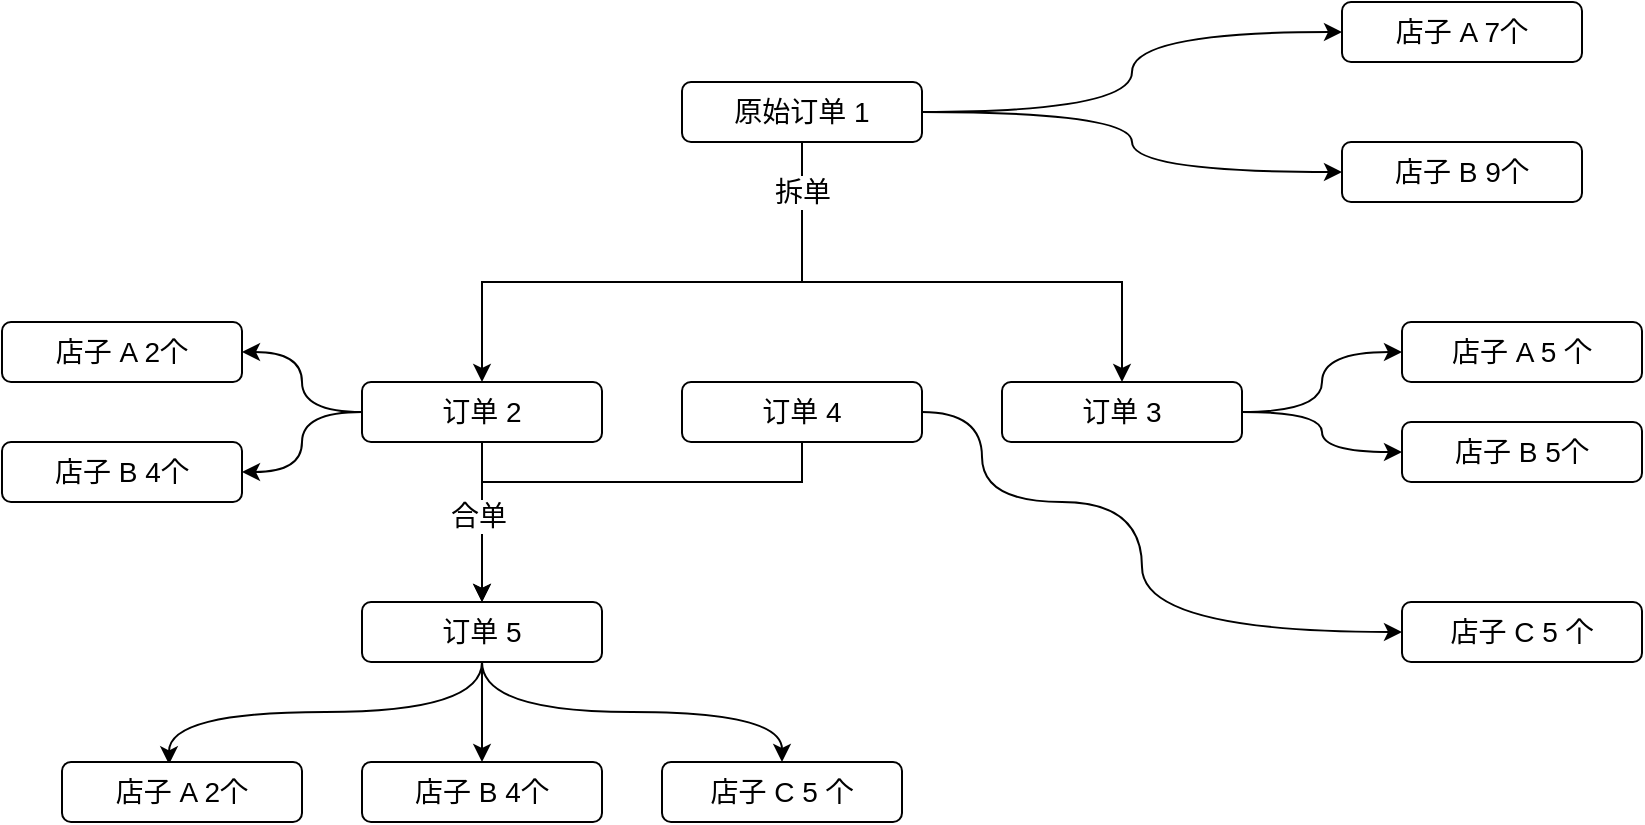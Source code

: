 <mxfile version="21.7.5" type="github">
  <diagram name="第 1 页" id="WGilPYq7rBUbruQuQdFH">
    <mxGraphModel dx="1841" dy="525" grid="1" gridSize="10" guides="1" tooltips="1" connect="1" arrows="1" fold="1" page="1" pageScale="1" pageWidth="827" pageHeight="1169" math="0" shadow="0">
      <root>
        <mxCell id="0" />
        <mxCell id="1" parent="0" />
        <mxCell id="3CuMKUdmIOEF1506szGW-6" value="" style="edgeStyle=orthogonalEdgeStyle;orthogonalLoop=1;jettySize=auto;html=1;entryX=0;entryY=0.5;entryDx=0;entryDy=0;curved=1;" edge="1" parent="1" source="3CuMKUdmIOEF1506szGW-1" target="3CuMKUdmIOEF1506szGW-2">
          <mxGeometry relative="1" as="geometry" />
        </mxCell>
        <mxCell id="3CuMKUdmIOEF1506szGW-8" style="edgeStyle=orthogonalEdgeStyle;orthogonalLoop=1;jettySize=auto;html=1;entryX=0;entryY=0.5;entryDx=0;entryDy=0;curved=1;" edge="1" parent="1" source="3CuMKUdmIOEF1506szGW-1" target="3CuMKUdmIOEF1506szGW-7">
          <mxGeometry relative="1" as="geometry" />
        </mxCell>
        <mxCell id="3CuMKUdmIOEF1506szGW-13" style="edgeStyle=orthogonalEdgeStyle;rounded=0;orthogonalLoop=1;jettySize=auto;html=1;exitX=0.5;exitY=1;exitDx=0;exitDy=0;" edge="1" parent="1" source="3CuMKUdmIOEF1506szGW-1" target="3CuMKUdmIOEF1506szGW-9">
          <mxGeometry relative="1" as="geometry">
            <Array as="points">
              <mxPoint x="300" y="200" />
              <mxPoint x="140" y="200" />
            </Array>
          </mxGeometry>
        </mxCell>
        <mxCell id="3CuMKUdmIOEF1506szGW-14" style="edgeStyle=orthogonalEdgeStyle;rounded=0;orthogonalLoop=1;jettySize=auto;html=1;entryX=0.5;entryY=0;entryDx=0;entryDy=0;" edge="1" parent="1" target="3CuMKUdmIOEF1506szGW-11">
          <mxGeometry relative="1" as="geometry">
            <mxPoint x="300" y="130" as="sourcePoint" />
            <mxPoint x="450" y="210" as="targetPoint" />
            <Array as="points">
              <mxPoint x="300" y="200" />
              <mxPoint x="460" y="200" />
            </Array>
          </mxGeometry>
        </mxCell>
        <mxCell id="3CuMKUdmIOEF1506szGW-15" value="&lt;font style=&quot;font-size: 14px;&quot;&gt;拆单&lt;/font&gt;" style="edgeLabel;html=1;align=center;verticalAlign=middle;resizable=0;points=[];" vertex="1" connectable="0" parent="3CuMKUdmIOEF1506szGW-14">
          <mxGeometry x="-0.855" relative="1" as="geometry">
            <mxPoint y="4" as="offset" />
          </mxGeometry>
        </mxCell>
        <mxCell id="3CuMKUdmIOEF1506szGW-1" value="&lt;font style=&quot;font-size: 14px;&quot;&gt;原始订单 1&lt;/font&gt;" style="rounded=1;whiteSpace=wrap;html=1;" vertex="1" parent="1">
          <mxGeometry x="240" y="100" width="120" height="30" as="geometry" />
        </mxCell>
        <mxCell id="3CuMKUdmIOEF1506szGW-2" value="&lt;font style=&quot;font-size: 14px;&quot;&gt;店子 A 7个&lt;/font&gt;" style="rounded=1;whiteSpace=wrap;html=1;" vertex="1" parent="1">
          <mxGeometry x="570" y="60" width="120" height="30" as="geometry" />
        </mxCell>
        <mxCell id="3CuMKUdmIOEF1506szGW-7" value="&lt;font style=&quot;font-size: 14px;&quot;&gt;店子 B 9个&lt;/font&gt;" style="rounded=1;whiteSpace=wrap;html=1;" vertex="1" parent="1">
          <mxGeometry x="570" y="130" width="120" height="30" as="geometry" />
        </mxCell>
        <mxCell id="3CuMKUdmIOEF1506szGW-18" style="edgeStyle=orthogonalEdgeStyle;orthogonalLoop=1;jettySize=auto;html=1;curved=1;" edge="1" parent="1" source="3CuMKUdmIOEF1506szGW-9" target="3CuMKUdmIOEF1506szGW-16">
          <mxGeometry relative="1" as="geometry" />
        </mxCell>
        <mxCell id="3CuMKUdmIOEF1506szGW-24" style="edgeStyle=orthogonalEdgeStyle;orthogonalLoop=1;jettySize=auto;html=1;entryX=1;entryY=0.5;entryDx=0;entryDy=0;curved=1;" edge="1" parent="1" source="3CuMKUdmIOEF1506szGW-9" target="3CuMKUdmIOEF1506szGW-23">
          <mxGeometry relative="1" as="geometry" />
        </mxCell>
        <mxCell id="3CuMKUdmIOEF1506szGW-27" style="edgeStyle=orthogonalEdgeStyle;rounded=0;orthogonalLoop=1;jettySize=auto;html=1;entryX=0.5;entryY=0;entryDx=0;entryDy=0;" edge="1" parent="1" source="3CuMKUdmIOEF1506szGW-9" target="3CuMKUdmIOEF1506szGW-26">
          <mxGeometry relative="1" as="geometry" />
        </mxCell>
        <mxCell id="3CuMKUdmIOEF1506szGW-9" value="&lt;font style=&quot;font-size: 14px;&quot;&gt;订单 2&lt;/font&gt;" style="rounded=1;whiteSpace=wrap;html=1;" vertex="1" parent="1">
          <mxGeometry x="80" y="250" width="120" height="30" as="geometry" />
        </mxCell>
        <mxCell id="3CuMKUdmIOEF1506szGW-21" style="edgeStyle=orthogonalEdgeStyle;orthogonalLoop=1;jettySize=auto;html=1;entryX=0;entryY=0.5;entryDx=0;entryDy=0;curved=1;" edge="1" parent="1" source="3CuMKUdmIOEF1506szGW-11" target="3CuMKUdmIOEF1506szGW-19">
          <mxGeometry relative="1" as="geometry" />
        </mxCell>
        <mxCell id="3CuMKUdmIOEF1506szGW-22" style="edgeStyle=orthogonalEdgeStyle;orthogonalLoop=1;jettySize=auto;html=1;entryX=0;entryY=0.5;entryDx=0;entryDy=0;curved=1;" edge="1" parent="1" source="3CuMKUdmIOEF1506szGW-11" target="3CuMKUdmIOEF1506szGW-20">
          <mxGeometry relative="1" as="geometry" />
        </mxCell>
        <mxCell id="3CuMKUdmIOEF1506szGW-11" value="&lt;font style=&quot;font-size: 14px;&quot;&gt;订单 3&lt;/font&gt;" style="rounded=1;whiteSpace=wrap;html=1;" vertex="1" parent="1">
          <mxGeometry x="400" y="250" width="120" height="30" as="geometry" />
        </mxCell>
        <mxCell id="3CuMKUdmIOEF1506szGW-16" value="&lt;font style=&quot;font-size: 14px;&quot;&gt;店子 A 2个&lt;/font&gt;" style="rounded=1;whiteSpace=wrap;html=1;" vertex="1" parent="1">
          <mxGeometry x="-100" y="220" width="120" height="30" as="geometry" />
        </mxCell>
        <mxCell id="3CuMKUdmIOEF1506szGW-19" value="&lt;font style=&quot;font-size: 14px;&quot;&gt;店子 A 5 个&lt;/font&gt;" style="rounded=1;whiteSpace=wrap;html=1;" vertex="1" parent="1">
          <mxGeometry x="600" y="220" width="120" height="30" as="geometry" />
        </mxCell>
        <mxCell id="3CuMKUdmIOEF1506szGW-20" value="&lt;font style=&quot;font-size: 14px;&quot;&gt;店子 B 5个&lt;/font&gt;" style="rounded=1;whiteSpace=wrap;html=1;" vertex="1" parent="1">
          <mxGeometry x="600" y="270" width="120" height="30" as="geometry" />
        </mxCell>
        <mxCell id="3CuMKUdmIOEF1506szGW-23" value="&lt;font style=&quot;font-size: 14px;&quot;&gt;店子 B 4个&lt;/font&gt;" style="rounded=1;whiteSpace=wrap;html=1;" vertex="1" parent="1">
          <mxGeometry x="-100" y="280" width="120" height="30" as="geometry" />
        </mxCell>
        <mxCell id="3CuMKUdmIOEF1506szGW-28" style="edgeStyle=orthogonalEdgeStyle;rounded=0;orthogonalLoop=1;jettySize=auto;html=1;entryX=0.5;entryY=0;entryDx=0;entryDy=0;exitX=0.5;exitY=1;exitDx=0;exitDy=0;" edge="1" parent="1" source="3CuMKUdmIOEF1506szGW-25" target="3CuMKUdmIOEF1506szGW-26">
          <mxGeometry relative="1" as="geometry">
            <Array as="points">
              <mxPoint x="300" y="300" />
              <mxPoint x="140" y="300" />
            </Array>
          </mxGeometry>
        </mxCell>
        <mxCell id="3CuMKUdmIOEF1506szGW-40" value="&lt;font style=&quot;font-size: 14px;&quot;&gt;合单&lt;/font&gt;" style="edgeLabel;html=1;align=center;verticalAlign=middle;resizable=0;points=[];" vertex="1" connectable="0" parent="3CuMKUdmIOEF1506szGW-28">
          <mxGeometry x="0.639" y="-2" relative="1" as="geometry">
            <mxPoint as="offset" />
          </mxGeometry>
        </mxCell>
        <mxCell id="3CuMKUdmIOEF1506szGW-31" style="edgeStyle=orthogonalEdgeStyle;orthogonalLoop=1;jettySize=auto;html=1;entryX=0;entryY=0.5;entryDx=0;entryDy=0;curved=1;" edge="1" parent="1" source="3CuMKUdmIOEF1506szGW-25" target="3CuMKUdmIOEF1506szGW-30">
          <mxGeometry relative="1" as="geometry">
            <Array as="points">
              <mxPoint x="390" y="265" />
              <mxPoint x="390" y="310" />
              <mxPoint x="470" y="310" />
              <mxPoint x="470" y="375" />
            </Array>
          </mxGeometry>
        </mxCell>
        <mxCell id="3CuMKUdmIOEF1506szGW-25" value="&lt;font style=&quot;font-size: 14px;&quot;&gt;订单 4&lt;/font&gt;" style="rounded=1;whiteSpace=wrap;html=1;" vertex="1" parent="1">
          <mxGeometry x="240" y="250" width="120" height="30" as="geometry" />
        </mxCell>
        <mxCell id="3CuMKUdmIOEF1506szGW-37" style="edgeStyle=orthogonalEdgeStyle;orthogonalLoop=1;jettySize=auto;html=1;entryX=0.446;entryY=0.038;entryDx=0;entryDy=0;entryPerimeter=0;curved=1;exitX=0.5;exitY=1;exitDx=0;exitDy=0;" edge="1" parent="1" source="3CuMKUdmIOEF1506szGW-26" target="3CuMKUdmIOEF1506szGW-32">
          <mxGeometry relative="1" as="geometry" />
        </mxCell>
        <mxCell id="3CuMKUdmIOEF1506szGW-38" style="edgeStyle=orthogonalEdgeStyle;orthogonalLoop=1;jettySize=auto;html=1;curved=1;" edge="1" parent="1" source="3CuMKUdmIOEF1506szGW-26" target="3CuMKUdmIOEF1506szGW-33">
          <mxGeometry relative="1" as="geometry" />
        </mxCell>
        <mxCell id="3CuMKUdmIOEF1506szGW-39" style="edgeStyle=orthogonalEdgeStyle;orthogonalLoop=1;jettySize=auto;html=1;exitX=0.5;exitY=1;exitDx=0;exitDy=0;curved=1;" edge="1" parent="1" source="3CuMKUdmIOEF1506szGW-26" target="3CuMKUdmIOEF1506szGW-35">
          <mxGeometry relative="1" as="geometry" />
        </mxCell>
        <mxCell id="3CuMKUdmIOEF1506szGW-26" value="&lt;font style=&quot;font-size: 14px;&quot;&gt;订单 5&lt;/font&gt;" style="rounded=1;whiteSpace=wrap;html=1;" vertex="1" parent="1">
          <mxGeometry x="80" y="360" width="120" height="30" as="geometry" />
        </mxCell>
        <mxCell id="3CuMKUdmIOEF1506szGW-30" value="&lt;font style=&quot;font-size: 14px;&quot;&gt;店子 C 5 个&lt;/font&gt;" style="rounded=1;whiteSpace=wrap;html=1;" vertex="1" parent="1">
          <mxGeometry x="600" y="360" width="120" height="30" as="geometry" />
        </mxCell>
        <mxCell id="3CuMKUdmIOEF1506szGW-32" value="&lt;font style=&quot;font-size: 14px;&quot;&gt;店子 A 2个&lt;/font&gt;" style="rounded=1;whiteSpace=wrap;html=1;" vertex="1" parent="1">
          <mxGeometry x="-70" y="440" width="120" height="30" as="geometry" />
        </mxCell>
        <mxCell id="3CuMKUdmIOEF1506szGW-33" value="&lt;font style=&quot;font-size: 14px;&quot;&gt;店子 B 4个&lt;/font&gt;" style="rounded=1;whiteSpace=wrap;html=1;" vertex="1" parent="1">
          <mxGeometry x="80" y="440" width="120" height="30" as="geometry" />
        </mxCell>
        <mxCell id="3CuMKUdmIOEF1506szGW-35" value="&lt;font style=&quot;font-size: 14px;&quot;&gt;店子 C 5 个&lt;/font&gt;" style="rounded=1;whiteSpace=wrap;html=1;" vertex="1" parent="1">
          <mxGeometry x="230" y="440" width="120" height="30" as="geometry" />
        </mxCell>
      </root>
    </mxGraphModel>
  </diagram>
</mxfile>
